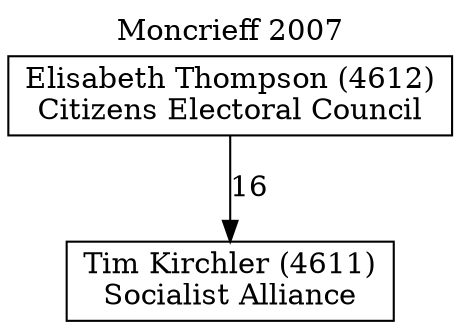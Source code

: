 // House preference flow
digraph "Tim Kirchler (4611)_Moncrieff_2007" {
	graph [label="Moncrieff 2007" labelloc=t mclimit=10]
	node [shape=box]
	"Tim Kirchler (4611)" [label="Tim Kirchler (4611)
Socialist Alliance"]
	"Elisabeth Thompson (4612)" [label="Elisabeth Thompson (4612)
Citizens Electoral Council"]
	"Elisabeth Thompson (4612)" -> "Tim Kirchler (4611)" [label=16]
}
